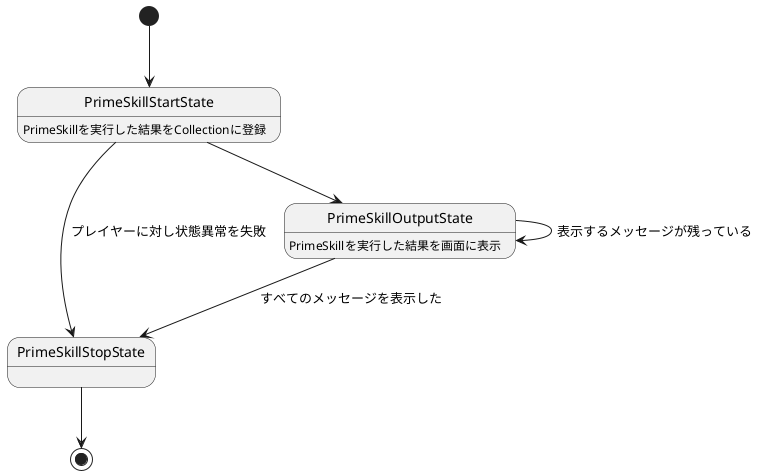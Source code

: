 ﻿@startuml
[*] --> PrimeSkillStartState
PrimeSkillStartState --> PrimeSkillStopState : プレイヤーに対し状態異常を失敗
PrimeSkillStartState --> PrimeSkillOutputState
PrimeSkillOutputState --> PrimeSkillOutputState : 表示するメッセージが残っている
PrimeSkillOutputState --> PrimeSkillStopState : すべてのメッセージを表示した
PrimeSkillStopState --> [*]

PrimeSkillStartState : PrimeSkillを実行した結果をCollectionに登録
PrimeSkillOutputState : PrimeSkillを実行した結果を画面に表示
@enduml